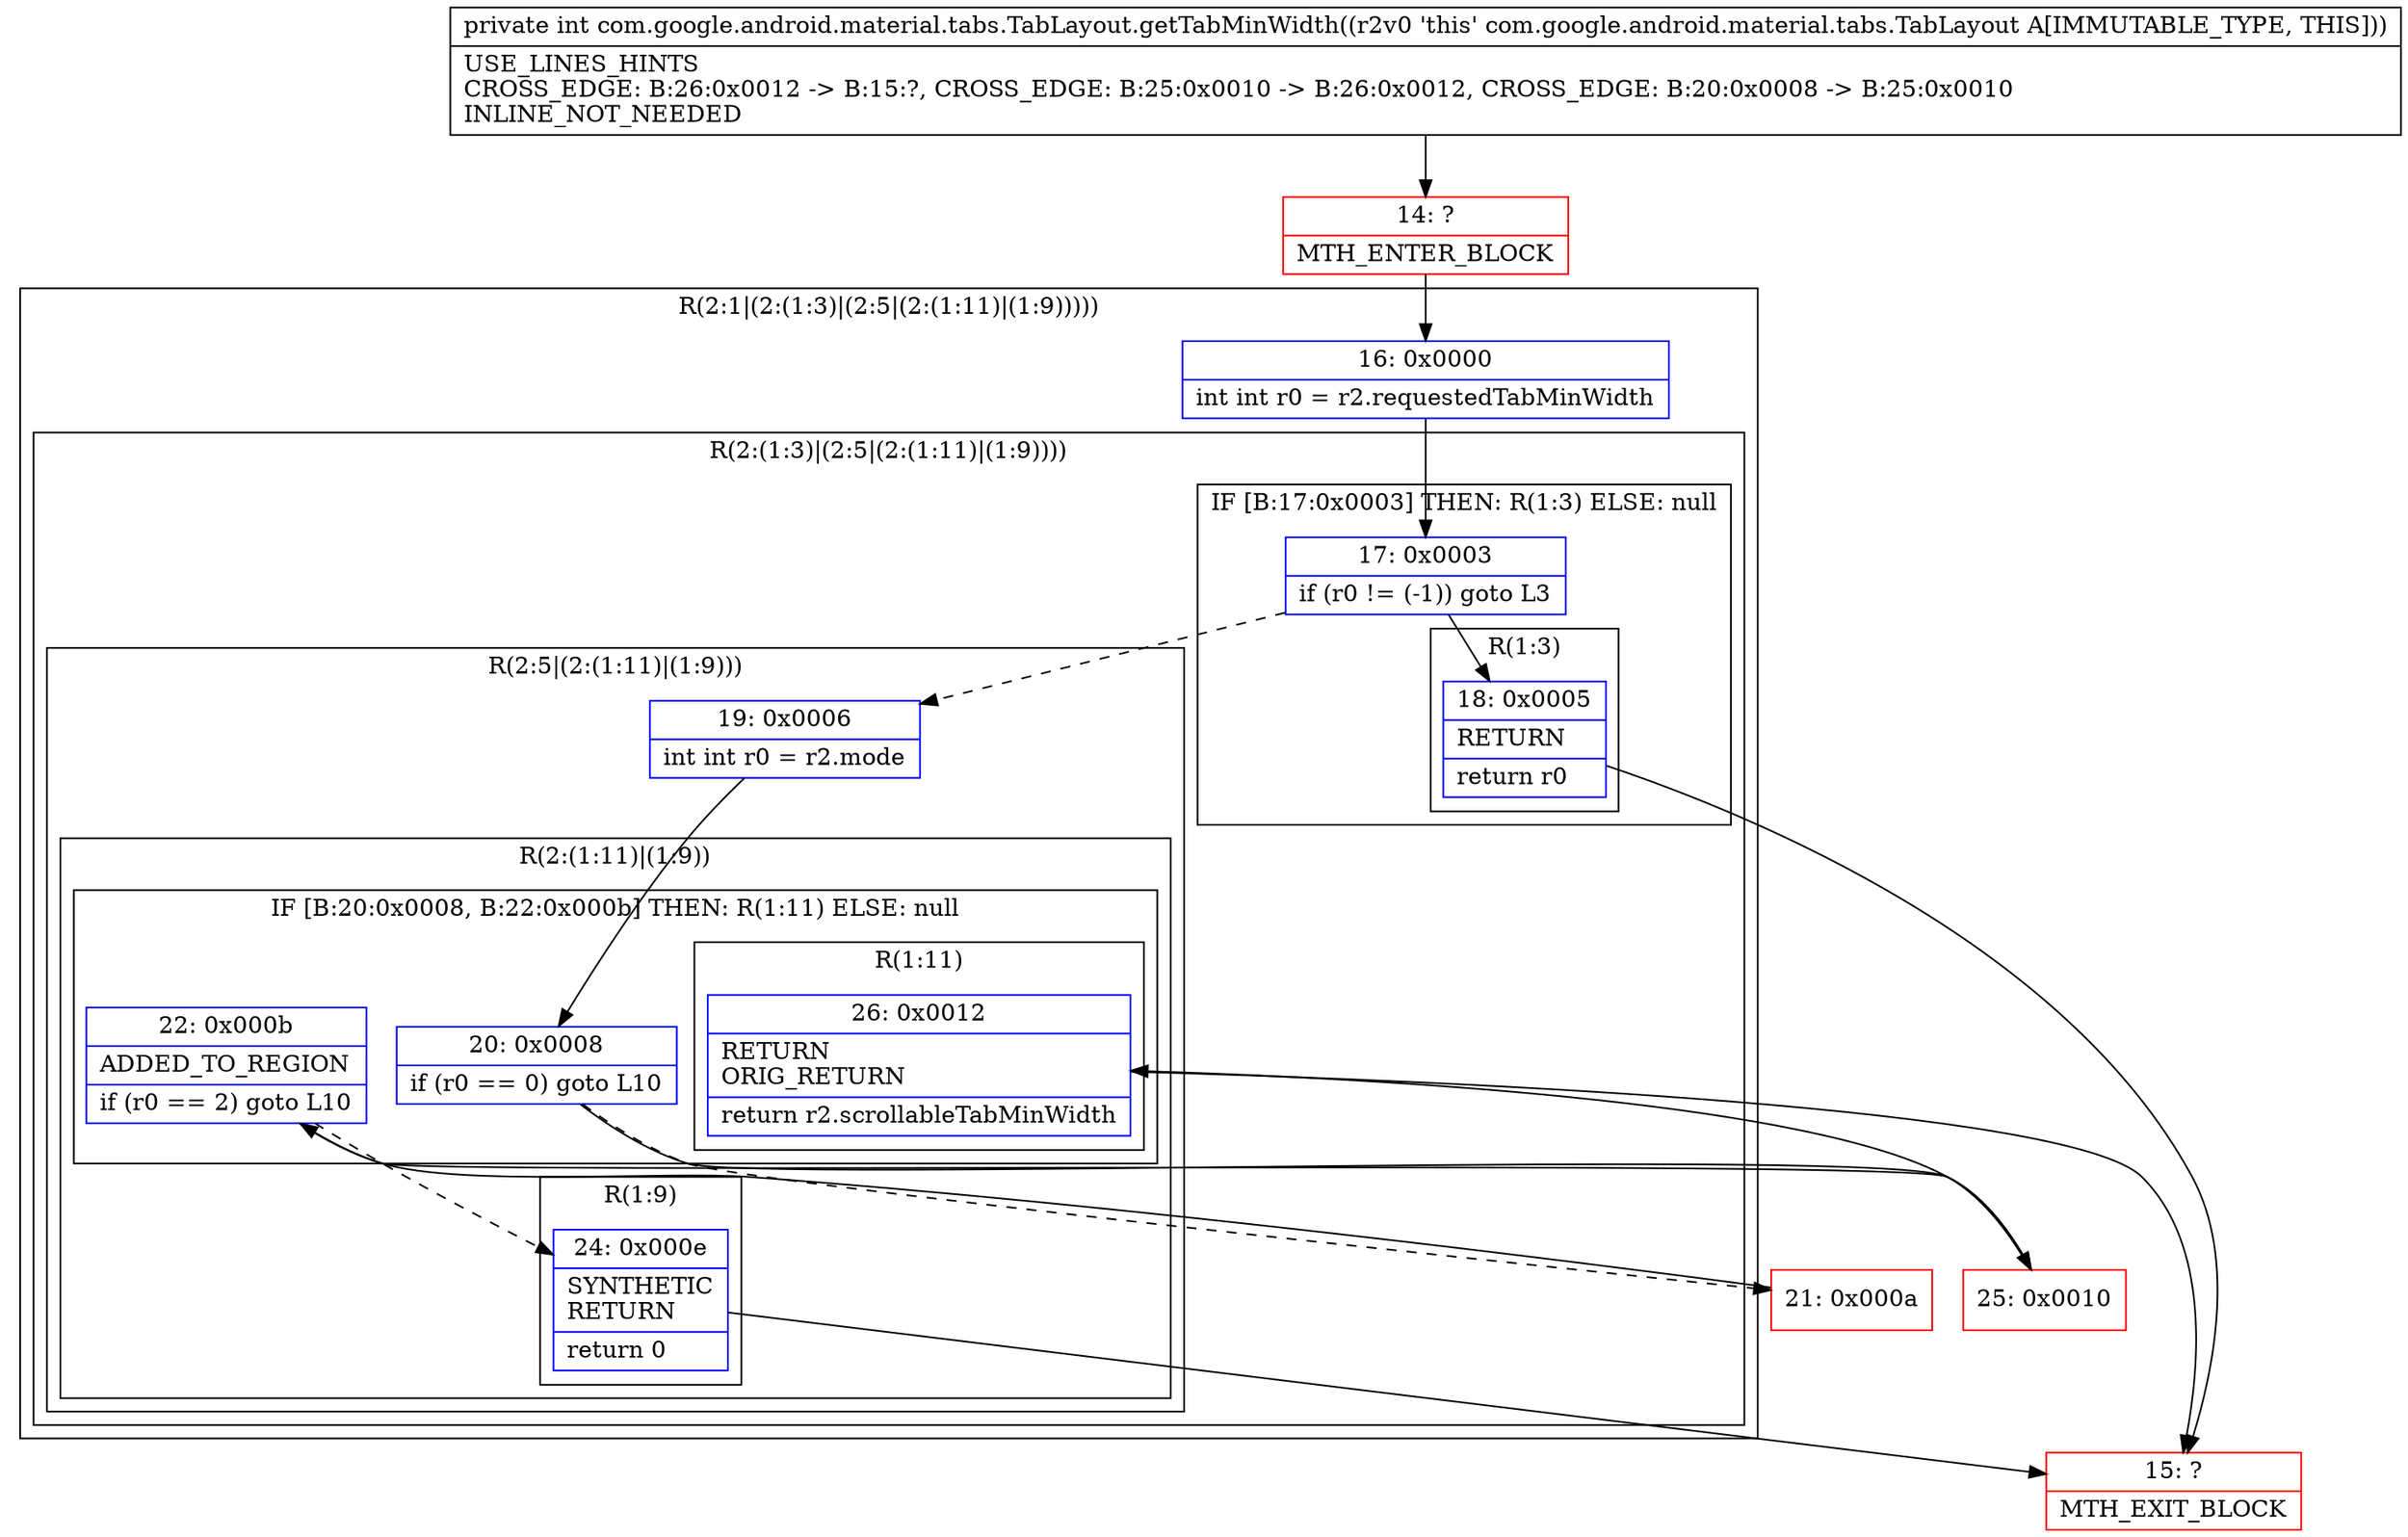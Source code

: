 digraph "CFG forcom.google.android.material.tabs.TabLayout.getTabMinWidth()I" {
subgraph cluster_Region_491210964 {
label = "R(2:1|(2:(1:3)|(2:5|(2:(1:11)|(1:9)))))";
node [shape=record,color=blue];
Node_16 [shape=record,label="{16\:\ 0x0000|int int r0 = r2.requestedTabMinWidth\l}"];
subgraph cluster_Region_1501568799 {
label = "R(2:(1:3)|(2:5|(2:(1:11)|(1:9))))";
node [shape=record,color=blue];
subgraph cluster_IfRegion_1219996131 {
label = "IF [B:17:0x0003] THEN: R(1:3) ELSE: null";
node [shape=record,color=blue];
Node_17 [shape=record,label="{17\:\ 0x0003|if (r0 != (\-1)) goto L3\l}"];
subgraph cluster_Region_715132158 {
label = "R(1:3)";
node [shape=record,color=blue];
Node_18 [shape=record,label="{18\:\ 0x0005|RETURN\l|return r0\l}"];
}
}
subgraph cluster_Region_1900580431 {
label = "R(2:5|(2:(1:11)|(1:9)))";
node [shape=record,color=blue];
Node_19 [shape=record,label="{19\:\ 0x0006|int int r0 = r2.mode\l}"];
subgraph cluster_Region_225431318 {
label = "R(2:(1:11)|(1:9))";
node [shape=record,color=blue];
subgraph cluster_IfRegion_1450080602 {
label = "IF [B:20:0x0008, B:22:0x000b] THEN: R(1:11) ELSE: null";
node [shape=record,color=blue];
Node_20 [shape=record,label="{20\:\ 0x0008|if (r0 == 0) goto L10\l}"];
Node_22 [shape=record,label="{22\:\ 0x000b|ADDED_TO_REGION\l|if (r0 == 2) goto L10\l}"];
subgraph cluster_Region_208664050 {
label = "R(1:11)";
node [shape=record,color=blue];
Node_26 [shape=record,label="{26\:\ 0x0012|RETURN\lORIG_RETURN\l|return r2.scrollableTabMinWidth\l}"];
}
}
subgraph cluster_Region_1206854925 {
label = "R(1:9)";
node [shape=record,color=blue];
Node_24 [shape=record,label="{24\:\ 0x000e|SYNTHETIC\lRETURN\l|return 0\l}"];
}
}
}
}
}
Node_14 [shape=record,color=red,label="{14\:\ ?|MTH_ENTER_BLOCK\l}"];
Node_15 [shape=record,color=red,label="{15\:\ ?|MTH_EXIT_BLOCK\l}"];
Node_21 [shape=record,color=red,label="{21\:\ 0x000a}"];
Node_25 [shape=record,color=red,label="{25\:\ 0x0010}"];
MethodNode[shape=record,label="{private int com.google.android.material.tabs.TabLayout.getTabMinWidth((r2v0 'this' com.google.android.material.tabs.TabLayout A[IMMUTABLE_TYPE, THIS]))  | USE_LINES_HINTS\lCROSS_EDGE: B:26:0x0012 \-\> B:15:?, CROSS_EDGE: B:25:0x0010 \-\> B:26:0x0012, CROSS_EDGE: B:20:0x0008 \-\> B:25:0x0010\lINLINE_NOT_NEEDED\l}"];
MethodNode -> Node_14;Node_16 -> Node_17;
Node_17 -> Node_18;
Node_17 -> Node_19[style=dashed];
Node_18 -> Node_15;
Node_19 -> Node_20;
Node_20 -> Node_21[style=dashed];
Node_20 -> Node_25;
Node_22 -> Node_24[style=dashed];
Node_22 -> Node_25;
Node_26 -> Node_15;
Node_24 -> Node_15;
Node_14 -> Node_16;
Node_21 -> Node_22;
Node_25 -> Node_26;
}

